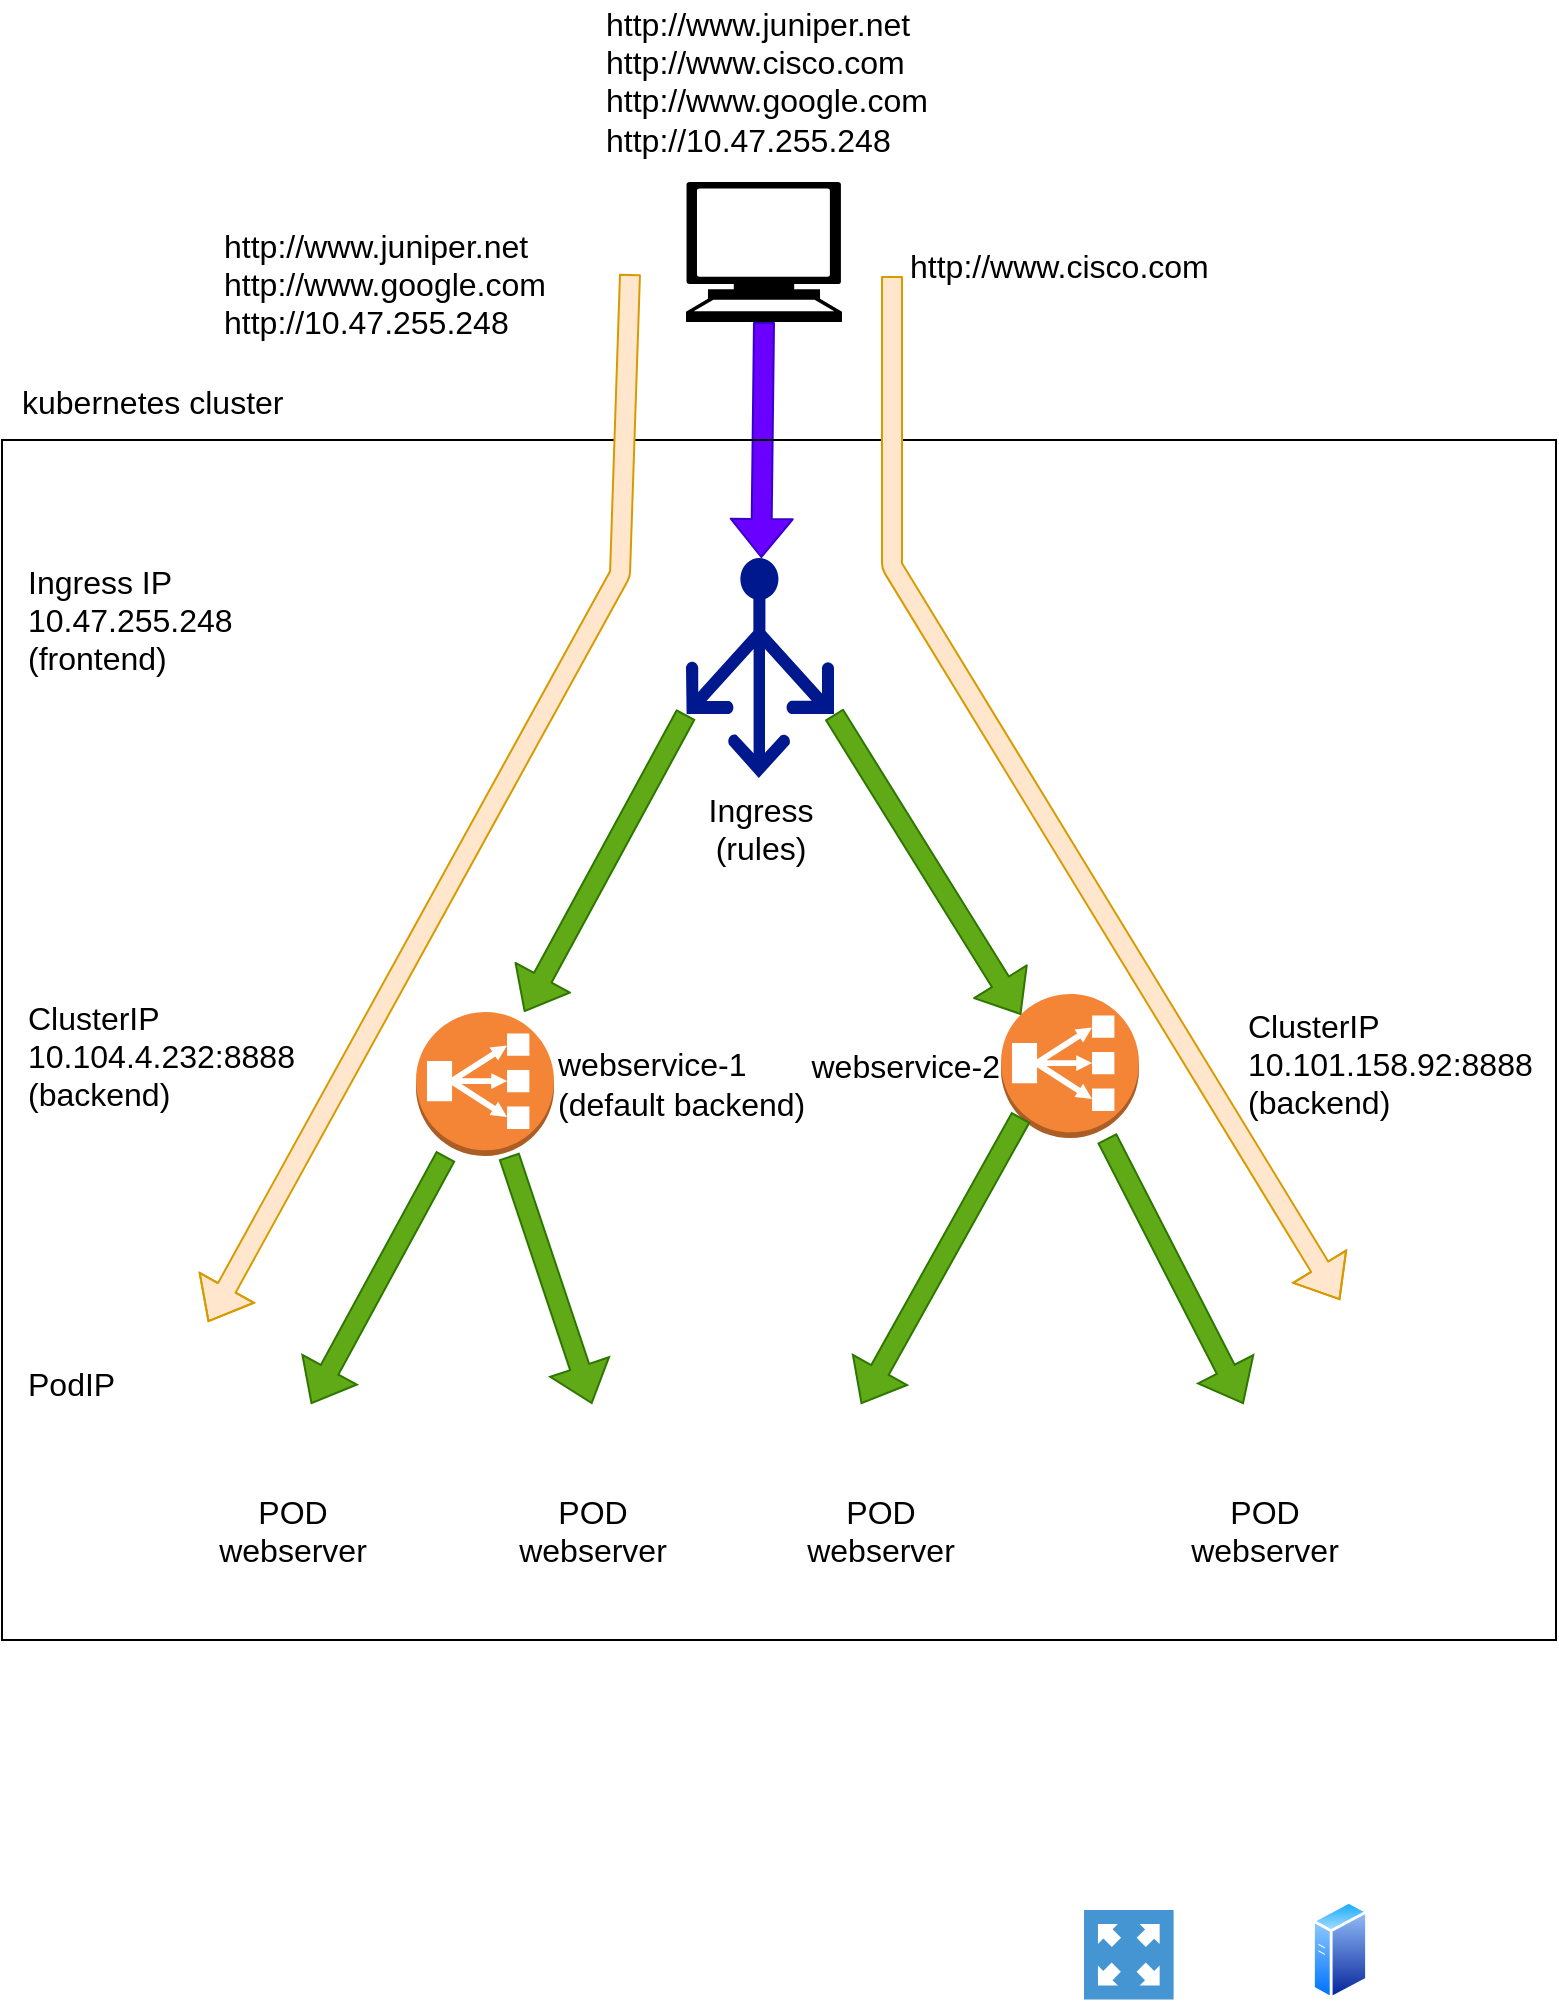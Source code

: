 <mxfile version="11.1.4" type="device"><diagram id="76r6Ki7M19vKpnVlBVM-" name="Page-1"><mxGraphModel dx="1391" dy="934" grid="0" gridSize="10" guides="1" tooltips="1" connect="1" arrows="1" fold="1" page="1" pageScale="1" pageWidth="850" pageHeight="1100" math="0" shadow="0"><root><mxCell id="0"/><mxCell id="1" parent="0"/><mxCell id="ylygOnKbND9XoYo43l5M-1" value="" style="pointerEvents=1;shadow=0;dashed=0;html=1;strokeColor=none;fillColor=#4495D1;labelPosition=center;verticalLabelPosition=bottom;verticalAlign=top;align=center;outlineConnect=0;shape=mxgraph.veeam.2d.proxy_appliance;" parent="1" vertex="1"><mxGeometry x="605" y="956" width="44.8" height="44.8" as="geometry"/></mxCell><mxCell id="ylygOnKbND9XoYo43l5M-2" value="&lt;font style=&quot;font-size: 16px;&quot;&gt;Ingress&lt;br style=&quot;font-size: 16px;&quot;&gt;(rules)&lt;br style=&quot;font-size: 16px;&quot;&gt;&lt;/font&gt;" style="pointerEvents=1;shadow=0;dashed=0;html=1;strokeColor=none;labelPosition=center;verticalLabelPosition=bottom;verticalAlign=top;align=center;shape=mxgraph.azure.load_balancer_generic;fillColor=#00188D;fontSize=16;" parent="1" vertex="1"><mxGeometry x="406" y="280" width="74" height="110" as="geometry"/></mxCell><mxCell id="ylygOnKbND9XoYo43l5M-3" value="&lt;font style=&quot;font-size: 16px;&quot;&gt;webservice-1&lt;br style=&quot;font-size: 16px;&quot;&gt;(default backend)&lt;br style=&quot;font-size: 16px;&quot;&gt;&lt;/font&gt;" style="outlineConnect=0;dashed=0;verticalLabelPosition=middle;verticalAlign=middle;align=left;html=1;shape=mxgraph.aws3.classic_load_balancer;fillColor=#F58536;gradientColor=none;labelPosition=right;fontSize=16;" parent="1" vertex="1"><mxGeometry x="271" y="507.0" width="69" height="72" as="geometry"/></mxCell><mxCell id="ylygOnKbND9XoYo43l5M-5" value="webservice-2" style="outlineConnect=0;dashed=0;verticalLabelPosition=middle;verticalAlign=middle;align=right;html=1;shape=mxgraph.aws3.classic_load_balancer;fillColor=#F58536;gradientColor=none;labelPosition=left;fontSize=16;" parent="1" vertex="1"><mxGeometry x="563.5" y="498.0" width="69" height="72" as="geometry"/></mxCell><mxCell id="ylygOnKbND9XoYo43l5M-8" value="" style="aspect=fixed;perimeter=ellipsePerimeter;html=1;align=center;shadow=0;dashed=0;spacingTop=3;image;image=img/lib/active_directory/generic_server.svg;" parent="1" vertex="1"><mxGeometry x="719" y="951" width="28.0" height="50" as="geometry"/></mxCell><mxCell id="ylygOnKbND9XoYo43l5M-9" value="POD&lt;br style=&quot;font-size: 16px;&quot;&gt;webserver&lt;br style=&quot;font-size: 16px;&quot;&gt;" style="shape=image;html=1;verticalAlign=top;verticalLabelPosition=bottom;labelBackgroundColor=#ffffff;imageAspect=0;aspect=fixed;image=https://cdn3.iconfinder.com/data/icons/social-media-2169/24/social_media_social_media_logo_docker-128.png;labelPosition=center;align=center;fontSize=16;" parent="1" vertex="1"><mxGeometry x="190" y="703.0" width="38" height="38" as="geometry"/></mxCell><mxCell id="ylygOnKbND9XoYo43l5M-11" value="POD&lt;br style=&quot;font-size: 16px;&quot;&gt;webserver&lt;br style=&quot;font-size: 16px;&quot;&gt;" style="shape=image;html=1;verticalAlign=top;verticalLabelPosition=bottom;labelBackgroundColor=#ffffff;imageAspect=0;aspect=fixed;image=https://cdn3.iconfinder.com/data/icons/social-media-2169/24/social_media_social_media_logo_docker-128.png;labelPosition=center;align=center;fontSize=16;" parent="1" vertex="1"><mxGeometry x="340" y="703.0" width="38" height="38" as="geometry"/></mxCell><mxCell id="ylygOnKbND9XoYo43l5M-17" value="POD&lt;br style=&quot;font-size: 16px;&quot;&gt;webserver&lt;br style=&quot;font-size: 16px;&quot;&gt;" style="shape=image;html=1;verticalAlign=top;verticalLabelPosition=bottom;labelBackgroundColor=#ffffff;imageAspect=0;aspect=fixed;image=https://cdn3.iconfinder.com/data/icons/social-media-2169/24/social_media_social_media_logo_docker-128.png;labelPosition=center;align=center;fontSize=16;" parent="1" vertex="1"><mxGeometry x="484" y="703.0" width="38" height="38" as="geometry"/></mxCell><mxCell id="ylygOnKbND9XoYo43l5M-18" value="POD&lt;br style=&quot;font-size: 16px;&quot;&gt;webserver&lt;br style=&quot;font-size: 16px;&quot;&gt;" style="shape=image;html=1;verticalAlign=top;verticalLabelPosition=bottom;labelBackgroundColor=#ffffff;imageAspect=0;aspect=fixed;image=https://cdn3.iconfinder.com/data/icons/social-media-2169/24/social_media_social_media_logo_docker-128.png;labelPosition=center;align=center;fontSize=16;" parent="1" vertex="1"><mxGeometry x="675.5" y="703.0" width="38" height="38" as="geometry"/></mxCell><mxCell id="ylygOnKbND9XoYo43l5M-20" value="" style="shape=flexArrow;endArrow=classic;html=1;exitX=0;exitY=0.71;exitDx=0;exitDy=0;exitPerimeter=0;fillColor=#60a917;strokeColor=#2D7600;fontSize=16;" parent="1" source="ylygOnKbND9XoYo43l5M-2" target="ylygOnKbND9XoYo43l5M-3" edge="1"><mxGeometry width="50" height="50" relative="1" as="geometry"><mxPoint x="208.986" y="488" as="sourcePoint"/><mxPoint x="151" y="611" as="targetPoint"/></mxGeometry></mxCell><mxCell id="ylygOnKbND9XoYo43l5M-22" value="" style="shape=flexArrow;endArrow=classic;html=1;exitX=1;exitY=0.71;exitDx=0;exitDy=0;exitPerimeter=0;entryX=0.145;entryY=0.145;entryDx=0;entryDy=0;entryPerimeter=0;fillColor=#60a917;strokeColor=#2D7600;fontSize=16;" parent="1" source="ylygOnKbND9XoYo43l5M-2" target="ylygOnKbND9XoYo43l5M-5" edge="1"><mxGeometry width="50" height="50" relative="1" as="geometry"><mxPoint x="457.667" y="390.333" as="sourcePoint"/><mxPoint x="454.502" y="504" as="targetPoint"/></mxGeometry></mxCell><mxCell id="ylygOnKbND9XoYo43l5M-23" style="edgeStyle=none;rounded=0;orthogonalLoop=1;jettySize=auto;html=1;endArrow=none;endFill=0;startArrow=classic;startFill=1;exitX=0.75;exitY=0;exitDx=0;exitDy=0;verticalAlign=middle;shape=flexArrow;fillColor=#60a917;strokeColor=#2D7600;fontSize=16;" parent="1" source="ylygOnKbND9XoYo43l5M-9" target="ylygOnKbND9XoYo43l5M-3" edge="1"><mxGeometry relative="1" as="geometry"><mxPoint x="216" y="390" as="sourcePoint"/><mxPoint x="143" y="390" as="targetPoint"/></mxGeometry></mxCell><mxCell id="ylygOnKbND9XoYo43l5M-24" style="edgeStyle=none;rounded=0;orthogonalLoop=1;jettySize=auto;html=1;endArrow=none;endFill=0;startArrow=classic;startFill=1;verticalAlign=middle;shape=flexArrow;fillColor=#60a917;strokeColor=#2D7600;exitX=0.5;exitY=0;exitDx=0;exitDy=0;fontSize=16;" parent="1" source="ylygOnKbND9XoYo43l5M-11" edge="1" target="ylygOnKbND9XoYo43l5M-3"><mxGeometry relative="1" as="geometry"><mxPoint x="297.349" y="684" as="sourcePoint"/><mxPoint x="296.333" y="556.333" as="targetPoint"/></mxGeometry></mxCell><mxCell id="ylygOnKbND9XoYo43l5M-27" style="edgeStyle=none;rounded=0;orthogonalLoop=1;jettySize=auto;html=1;endArrow=none;endFill=0;startArrow=classic;startFill=1;exitX=0.25;exitY=0;exitDx=0;exitDy=0;verticalAlign=middle;shape=flexArrow;fillColor=#60a917;strokeColor=#2D7600;entryX=0.145;entryY=0.855;entryDx=0;entryDy=0;entryPerimeter=0;fontSize=16;" parent="1" source="ylygOnKbND9XoYo43l5M-17" edge="1" target="ylygOnKbND9XoYo43l5M-5"><mxGeometry relative="1" as="geometry"><mxPoint x="572.667" y="681.833" as="sourcePoint"/><mxPoint x="614.024" y="562.5" as="targetPoint"/></mxGeometry></mxCell><mxCell id="ylygOnKbND9XoYo43l5M-28" style="edgeStyle=none;rounded=0;orthogonalLoop=1;jettySize=auto;html=1;endArrow=none;endFill=0;startArrow=classic;startFill=1;verticalAlign=middle;shape=flexArrow;fillColor=#60a917;strokeColor=#2D7600;fontSize=16;" parent="1" source="ylygOnKbND9XoYo43l5M-18" target="ylygOnKbND9XoYo43l5M-5" edge="1"><mxGeometry relative="1" as="geometry"><mxPoint x="648.754" y="680.5" as="sourcePoint"/><mxPoint x="631.702" y="562.5" as="targetPoint"/></mxGeometry></mxCell><mxCell id="ylygOnKbND9XoYo43l5M-30" value="" style="shape=mxgraph.signs.tech.computer;html=1;fillColor=#000000;strokeColor=none;verticalLabelPosition=bottom;verticalAlign=top;align=center;fontSize=16;" parent="1" vertex="1"><mxGeometry x="406" y="92" width="78" height="70" as="geometry"/></mxCell><mxCell id="ylygOnKbND9XoYo43l5M-33" value="" style="shape=flexArrow;endArrow=classic;html=1;exitX=0.5;exitY=1;exitDx=0;exitDy=0;exitPerimeter=0;fillColor=#6a00ff;strokeColor=#3700CC;fontSize=16;" parent="1" source="ylygOnKbND9XoYo43l5M-30" target="ylygOnKbND9XoYo43l5M-2" edge="1"><mxGeometry width="50" height="50" relative="1" as="geometry"><mxPoint x="349.333" y="166.5" as="sourcePoint"/><mxPoint x="243.512" y="302.5" as="targetPoint"/></mxGeometry></mxCell><mxCell id="ylygOnKbND9XoYo43l5M-34" value="Ingress IP&lt;br style=&quot;font-size: 16px;&quot;&gt;10.47.255.248&lt;br style=&quot;font-size: 16px;&quot;&gt;(frontend)" style="text;html=1;resizable=0;points=[];autosize=1;align=left;verticalAlign=top;spacingTop=-4;fontSize=16;" parent="1" vertex="1"><mxGeometry x="74.5" y="280" width="125" height="66" as="geometry"/></mxCell><mxCell id="ylygOnKbND9XoYo43l5M-35" value="ClusterIP&lt;br style=&quot;font-size: 16px;&quot;&gt;10.104.4.232:8888&lt;br style=&quot;font-size: 16px;&quot;&gt;(backend)" style="text;html=1;resizable=0;points=[];autosize=1;align=left;verticalAlign=top;spacingTop=-4;fontSize=16;" parent="1" vertex="1"><mxGeometry x="74.5" y="498" width="160" height="66" as="geometry"/></mxCell><mxCell id="ylygOnKbND9XoYo43l5M-36" value="PodIP" style="text;html=1;resizable=0;points=[];autosize=1;align=left;verticalAlign=top;spacingTop=-4;fontSize=16;" parent="1" vertex="1"><mxGeometry x="74.5" y="681" width="59" height="22" as="geometry"/></mxCell><mxCell id="ylygOnKbND9XoYo43l5M-38" value="kubernetes cluster" style="text;html=1;resizable=0;points=[];autosize=1;align=left;verticalAlign=top;spacingTop=-4;fontSize=16;" parent="1" vertex="1"><mxGeometry x="72" y="190" width="157" height="22" as="geometry"/></mxCell><mxCell id="ylygOnKbND9XoYo43l5M-39" value="http://www.cisco.com" style="text;html=1;resizable=0;points=[];autosize=1;align=left;verticalAlign=top;spacingTop=-4;fontSize=16;" parent="1" vertex="1"><mxGeometry x="516" y="122" width="178" height="22" as="geometry"/></mxCell><mxCell id="ylygOnKbND9XoYo43l5M-41" value="http://www.juniper.net&lt;br style=&quot;font-size: 16px;&quot;&gt;http://www.google.com&lt;br style=&quot;font-size: 16px;&quot;&gt;http://10.47.255.248" style="text;html=1;resizable=0;points=[];autosize=1;align=left;verticalAlign=top;spacingTop=-4;fontSize=16;" parent="1" vertex="1"><mxGeometry x="173" y="111.5" width="191" height="66" as="geometry"/></mxCell><mxCell id="f3SM7HwketkG1_h3CizM-1" value="&lt;font style=&quot;font-size: 16px;&quot;&gt;ClusterIP&lt;br style=&quot;font-size: 16px;&quot;&gt;10.101.158.92:8888&lt;br style=&quot;font-size: 16px;&quot;&gt;(backend)&lt;/font&gt;" style="text;html=1;resizable=0;points=[];autosize=1;align=left;verticalAlign=top;spacingTop=-4;fontSize=16;" parent="1" vertex="1"><mxGeometry x="685" y="502" width="152" height="69" as="geometry"/></mxCell><mxCell id="f3SM7HwketkG1_h3CizM-2" value="http://www.juniper.net&lt;br style=&quot;font-size: 16px;&quot;&gt;http://www.cisco.com&lt;br style=&quot;font-size: 16px;&quot;&gt;http://www.google.com&lt;br style=&quot;font-size: 16px;&quot;&gt;http://10.47.255.248" style="text;html=1;resizable=0;points=[];autosize=1;align=left;verticalAlign=top;spacingTop=-4;fontSize=16;" parent="1" vertex="1"><mxGeometry x="364" y="1" width="191" height="88" as="geometry"/></mxCell><mxCell id="f3SM7HwketkG1_h3CizM-3" value="" style="rounded=0;whiteSpace=wrap;html=1;fontSize=18;fillColor=none;" parent="1" vertex="1"><mxGeometry x="64" y="221" width="777" height="600" as="geometry"/></mxCell><mxCell id="q6i2_HIcfcIgP0_rtEyc-1" value="" style="shape=flexArrow;endArrow=classic;html=1;fillColor=#ffe6cc;strokeColor=#d79b00;fontSize=16;" edge="1" parent="1"><mxGeometry width="50" height="50" relative="1" as="geometry"><mxPoint x="378" y="138" as="sourcePoint"/><mxPoint x="167" y="662" as="targetPoint"/><Array as="points"><mxPoint x="373" y="288"/></Array></mxGeometry></mxCell><mxCell id="q6i2_HIcfcIgP0_rtEyc-2" value="" style="shape=flexArrow;endArrow=classic;html=1;fillColor=#ffe6cc;strokeColor=#d79b00;fontSize=16;" edge="1" parent="1"><mxGeometry width="50" height="50" relative="1" as="geometry"><mxPoint x="509.0" y="139" as="sourcePoint"/><mxPoint x="733" y="651" as="targetPoint"/><Array as="points"><mxPoint x="509" y="284"/></Array></mxGeometry></mxCell></root></mxGraphModel></diagram></mxfile>